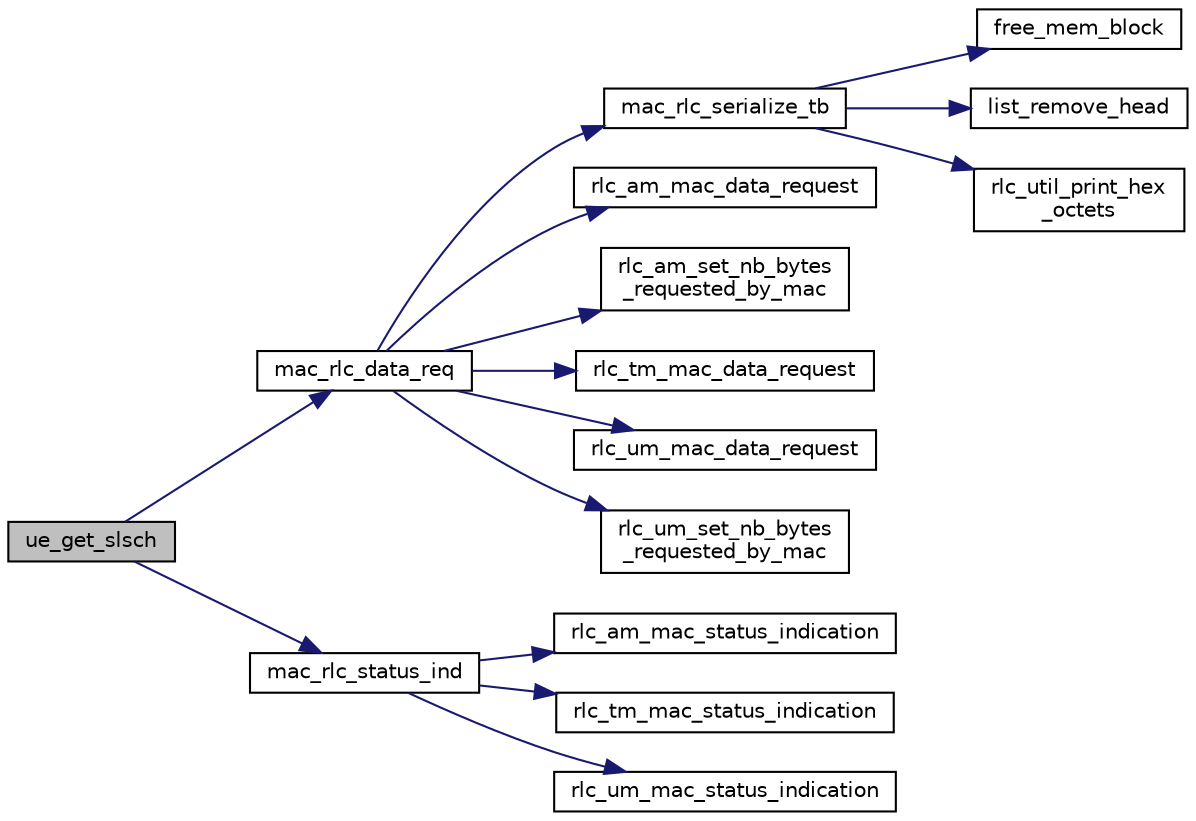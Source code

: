 digraph "ue_get_slsch"
{
 // LATEX_PDF_SIZE
  edge [fontname="Helvetica",fontsize="10",labelfontname="Helvetica",labelfontsize="10"];
  node [fontname="Helvetica",fontsize="10",shape=record];
  rankdir="LR";
  Node1 [label="ue_get_slsch",height=0.2,width=0.4,color="black", fillcolor="grey75", style="filled", fontcolor="black",tooltip=" "];
  Node1 -> Node2 [color="midnightblue",fontsize="10",style="solid",fontname="Helvetica"];
  Node2 [label="mac_rlc_data_req",height=0.2,width=0.4,color="black", fillcolor="white", style="filled",URL="$group__em.html#ga5bde199cb9915e86997f39fc5539065e",tooltip=" "];
  Node2 -> Node3 [color="midnightblue",fontsize="10",style="solid",fontname="Helvetica"];
  Node3 [label="mac_rlc_serialize_tb",height=0.2,width=0.4,color="black", fillcolor="white", style="filled",URL="$group__em.html#ga193605f70003c8515ed9f022cfac2015",tooltip="Serialize a list of transport blocks coming from RLC in order to be processed by MAC."];
  Node3 -> Node4 [color="midnightblue",fontsize="10",style="solid",fontname="Helvetica"];
  Node4 [label="free_mem_block",height=0.2,width=0.4,color="black", fillcolor="white", style="filled",URL="$mem__block_8c.html#a3465e37844438c1cc552c197a2cfbbfd",tooltip=" "];
  Node3 -> Node5 [color="midnightblue",fontsize="10",style="solid",fontname="Helvetica"];
  Node5 [label="list_remove_head",height=0.2,width=0.4,color="black", fillcolor="white", style="filled",URL="$list_8c.html#a68bb206a4e50e2f9f27ca4c051a84dc5",tooltip=" "];
  Node3 -> Node6 [color="midnightblue",fontsize="10",style="solid",fontname="Helvetica"];
  Node6 [label="rlc_util_print_hex\l_octets",height=0.2,width=0.4,color="black", fillcolor="white", style="filled",URL="$group__em.html#ga9080083e27a8fc3d61451b6d4d7c8f3b",tooltip=" "];
  Node2 -> Node7 [color="midnightblue",fontsize="10",style="solid",fontname="Helvetica"];
  Node7 [label="rlc_am_mac_data_request",height=0.2,width=0.4,color="black", fillcolor="white", style="filled",URL="$group__em.html#ga6f2739955f3e6abe518d31824876ca98",tooltip="Gives PDUs to lower layer MAC."];
  Node2 -> Node8 [color="midnightblue",fontsize="10",style="solid",fontname="Helvetica"];
  Node8 [label="rlc_am_set_nb_bytes\l_requested_by_mac",height=0.2,width=0.4,color="black", fillcolor="white", style="filled",URL="$group__em.html#gab6b2d96761351ad26b7334b15994a671",tooltip="Set available TBS for RLC Tx just before am_mac_data_request. Used for UE only."];
  Node2 -> Node9 [color="midnightblue",fontsize="10",style="solid",fontname="Helvetica"];
  Node9 [label="rlc_tm_mac_data_request",height=0.2,width=0.4,color="black", fillcolor="white", style="filled",URL="$group__em.html#ga26c5517f197b5c01886d841c506e6c96",tooltip="Gives PDUs to lower layer MAC."];
  Node2 -> Node10 [color="midnightblue",fontsize="10",style="solid",fontname="Helvetica"];
  Node10 [label="rlc_um_mac_data_request",height=0.2,width=0.4,color="black", fillcolor="white", style="filled",URL="$group__em.html#ga8ba463e8b0085109257c0b4665821295",tooltip=" "];
  Node2 -> Node11 [color="midnightblue",fontsize="10",style="solid",fontname="Helvetica"];
  Node11 [label="rlc_um_set_nb_bytes\l_requested_by_mac",height=0.2,width=0.4,color="black", fillcolor="white", style="filled",URL="$group__em.html#ga1c496e79d4408b04297c4518771096f0",tooltip=" "];
  Node1 -> Node12 [color="midnightblue",fontsize="10",style="solid",fontname="Helvetica"];
  Node12 [label="mac_rlc_status_ind",height=0.2,width=0.4,color="black", fillcolor="white", style="filled",URL="$group__em.html#gab02bd6cca3f46350ea44e5afbd3282da",tooltip=" "];
  Node12 -> Node13 [color="midnightblue",fontsize="10",style="solid",fontname="Helvetica"];
  Node13 [label="rlc_am_mac_status_indication",height=0.2,width=0.4,color="black", fillcolor="white", style="filled",URL="$group__em.html#ga15180e8939fdaa3460571097725529d1",tooltip="Request the maximum number of bytes that can be served by RLC instance to MAC and fix the amount of b..."];
  Node12 -> Node14 [color="midnightblue",fontsize="10",style="solid",fontname="Helvetica"];
  Node14 [label="rlc_tm_mac_status_indication",height=0.2,width=0.4,color="black", fillcolor="white", style="filled",URL="$group__em.html#gab2b184fc692c5735e92172c469508824",tooltip=" "];
  Node12 -> Node15 [color="midnightblue",fontsize="10",style="solid",fontname="Helvetica"];
  Node15 [label="rlc_um_mac_status_indication",height=0.2,width=0.4,color="black", fillcolor="white", style="filled",URL="$group__em.html#ga081443f7a65ddc28f9a462ea0c8a5e93",tooltip=" "];
}
